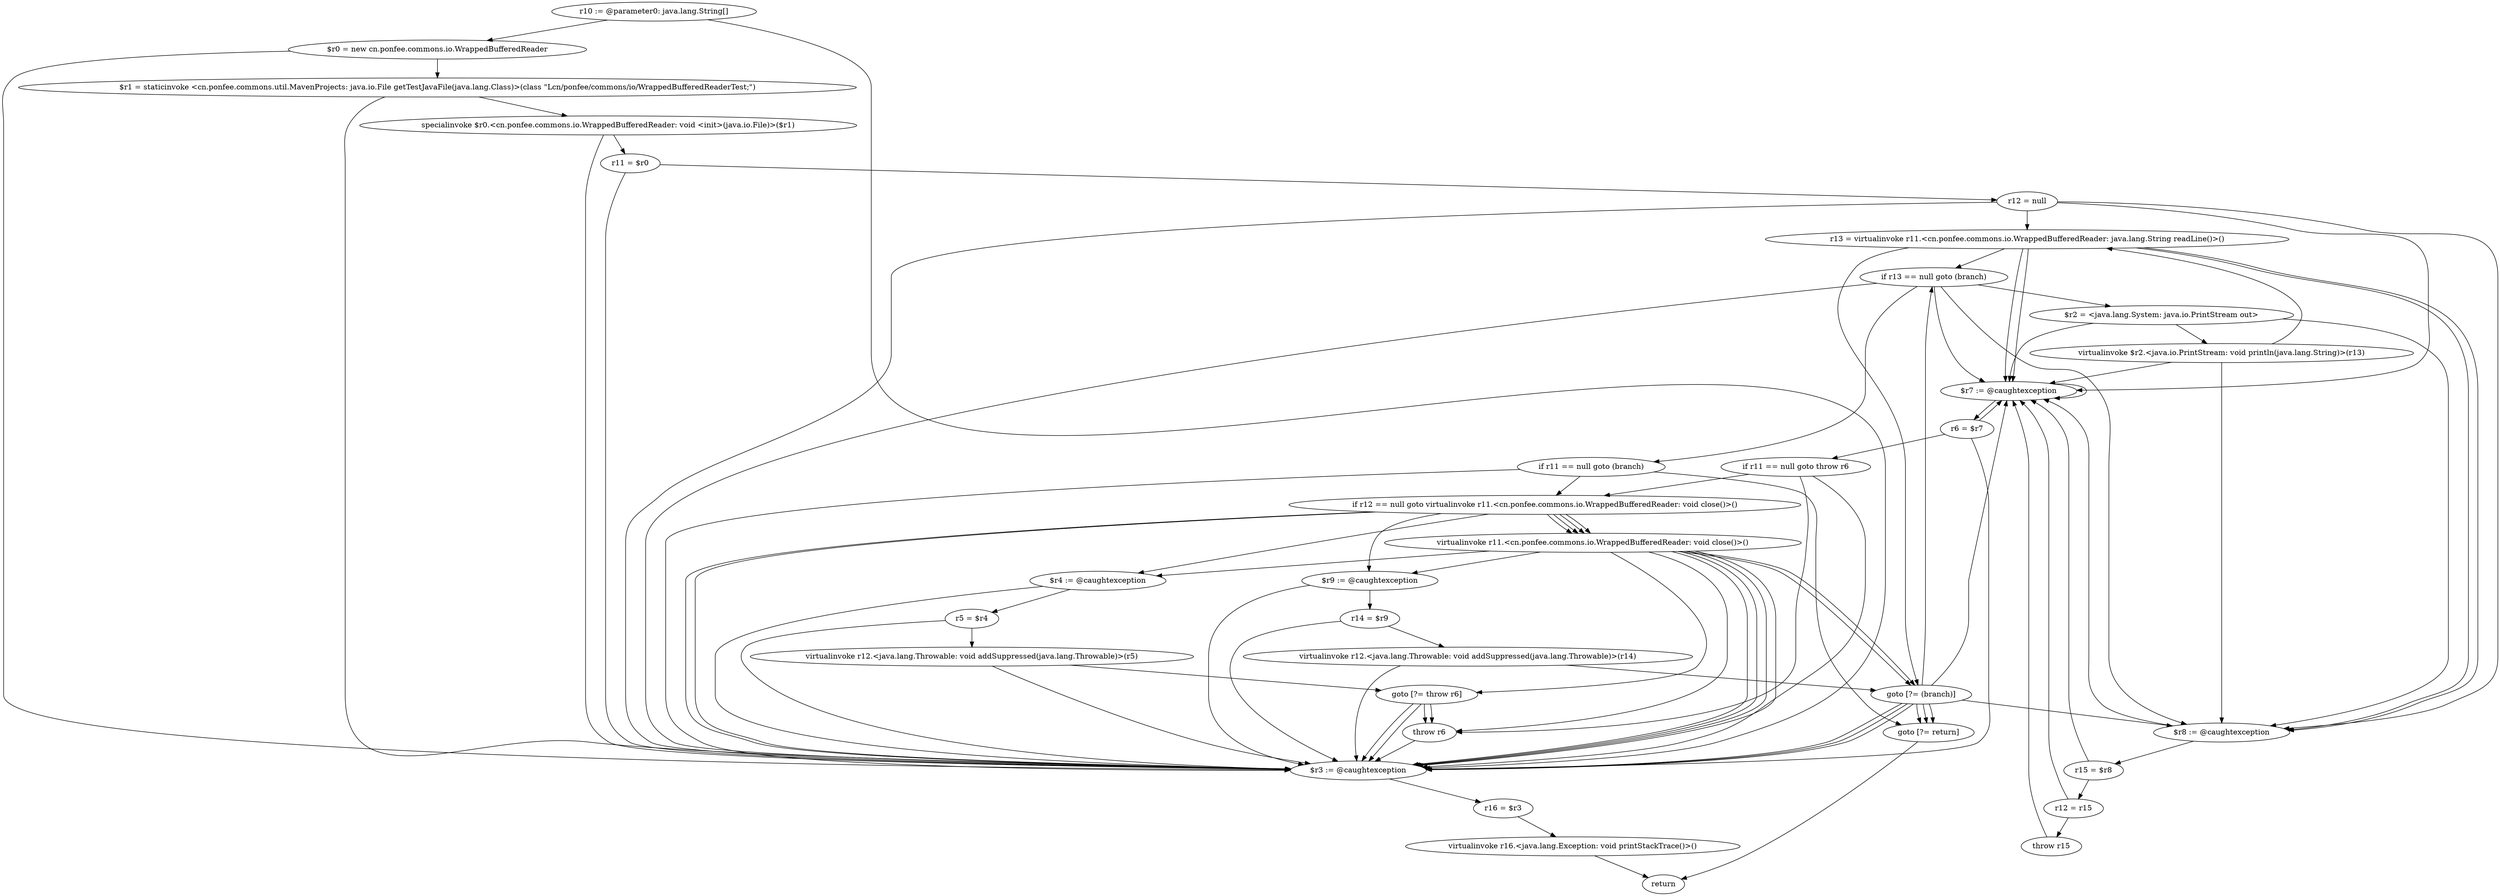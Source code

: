 digraph "unitGraph" {
    "r10 := @parameter0: java.lang.String[]"
    "$r0 = new cn.ponfee.commons.io.WrappedBufferedReader"
    "$r1 = staticinvoke <cn.ponfee.commons.util.MavenProjects: java.io.File getTestJavaFile(java.lang.Class)>(class \"Lcn/ponfee/commons/io/WrappedBufferedReaderTest;\")"
    "specialinvoke $r0.<cn.ponfee.commons.io.WrappedBufferedReader: void <init>(java.io.File)>($r1)"
    "r11 = $r0"
    "r12 = null"
    "r13 = virtualinvoke r11.<cn.ponfee.commons.io.WrappedBufferedReader: java.lang.String readLine()>()"
    "if r13 == null goto (branch)"
    "$r2 = <java.lang.System: java.io.PrintStream out>"
    "virtualinvoke $r2.<java.io.PrintStream: void println(java.lang.String)>(r13)"
    "goto [?= (branch)]"
    "if r11 == null goto (branch)"
    "if r12 == null goto virtualinvoke r11.<cn.ponfee.commons.io.WrappedBufferedReader: void close()>()"
    "virtualinvoke r11.<cn.ponfee.commons.io.WrappedBufferedReader: void close()>()"
    "$r9 := @caughtexception"
    "r14 = $r9"
    "virtualinvoke r12.<java.lang.Throwable: void addSuppressed(java.lang.Throwable)>(r14)"
    "$r8 := @caughtexception"
    "r15 = $r8"
    "r12 = r15"
    "throw r15"
    "$r7 := @caughtexception"
    "r6 = $r7"
    "if r11 == null goto throw r6"
    "goto [?= throw r6]"
    "$r4 := @caughtexception"
    "r5 = $r4"
    "virtualinvoke r12.<java.lang.Throwable: void addSuppressed(java.lang.Throwable)>(r5)"
    "throw r6"
    "goto [?= return]"
    "$r3 := @caughtexception"
    "r16 = $r3"
    "virtualinvoke r16.<java.lang.Exception: void printStackTrace()>()"
    "return"
    "r10 := @parameter0: java.lang.String[]"->"$r0 = new cn.ponfee.commons.io.WrappedBufferedReader";
    "r10 := @parameter0: java.lang.String[]"->"$r3 := @caughtexception";
    "$r0 = new cn.ponfee.commons.io.WrappedBufferedReader"->"$r1 = staticinvoke <cn.ponfee.commons.util.MavenProjects: java.io.File getTestJavaFile(java.lang.Class)>(class \"Lcn/ponfee/commons/io/WrappedBufferedReaderTest;\")";
    "$r0 = new cn.ponfee.commons.io.WrappedBufferedReader"->"$r3 := @caughtexception";
    "$r1 = staticinvoke <cn.ponfee.commons.util.MavenProjects: java.io.File getTestJavaFile(java.lang.Class)>(class \"Lcn/ponfee/commons/io/WrappedBufferedReaderTest;\")"->"specialinvoke $r0.<cn.ponfee.commons.io.WrappedBufferedReader: void <init>(java.io.File)>($r1)";
    "$r1 = staticinvoke <cn.ponfee.commons.util.MavenProjects: java.io.File getTestJavaFile(java.lang.Class)>(class \"Lcn/ponfee/commons/io/WrappedBufferedReaderTest;\")"->"$r3 := @caughtexception";
    "specialinvoke $r0.<cn.ponfee.commons.io.WrappedBufferedReader: void <init>(java.io.File)>($r1)"->"r11 = $r0";
    "specialinvoke $r0.<cn.ponfee.commons.io.WrappedBufferedReader: void <init>(java.io.File)>($r1)"->"$r3 := @caughtexception";
    "r11 = $r0"->"r12 = null";
    "r11 = $r0"->"$r3 := @caughtexception";
    "r12 = null"->"$r8 := @caughtexception";
    "r12 = null"->"$r3 := @caughtexception";
    "r12 = null"->"$r7 := @caughtexception";
    "r12 = null"->"r13 = virtualinvoke r11.<cn.ponfee.commons.io.WrappedBufferedReader: java.lang.String readLine()>()";
    "r13 = virtualinvoke r11.<cn.ponfee.commons.io.WrappedBufferedReader: java.lang.String readLine()>()"->"$r8 := @caughtexception";
    "r13 = virtualinvoke r11.<cn.ponfee.commons.io.WrappedBufferedReader: java.lang.String readLine()>()"->"$r7 := @caughtexception";
    "r13 = virtualinvoke r11.<cn.ponfee.commons.io.WrappedBufferedReader: java.lang.String readLine()>()"->"if r13 == null goto (branch)";
    "if r13 == null goto (branch)"->"$r8 := @caughtexception";
    "if r13 == null goto (branch)"->"$r3 := @caughtexception";
    "if r13 == null goto (branch)"->"$r7 := @caughtexception";
    "if r13 == null goto (branch)"->"$r2 = <java.lang.System: java.io.PrintStream out>";
    "if r13 == null goto (branch)"->"if r11 == null goto (branch)";
    "$r2 = <java.lang.System: java.io.PrintStream out>"->"$r8 := @caughtexception";
    "$r2 = <java.lang.System: java.io.PrintStream out>"->"$r7 := @caughtexception";
    "$r2 = <java.lang.System: java.io.PrintStream out>"->"virtualinvoke $r2.<java.io.PrintStream: void println(java.lang.String)>(r13)";
    "virtualinvoke $r2.<java.io.PrintStream: void println(java.lang.String)>(r13)"->"$r8 := @caughtexception";
    "virtualinvoke $r2.<java.io.PrintStream: void println(java.lang.String)>(r13)"->"$r7 := @caughtexception";
    "virtualinvoke $r2.<java.io.PrintStream: void println(java.lang.String)>(r13)"->"r13 = virtualinvoke r11.<cn.ponfee.commons.io.WrappedBufferedReader: java.lang.String readLine()>()";
    "r13 = virtualinvoke r11.<cn.ponfee.commons.io.WrappedBufferedReader: java.lang.String readLine()>()"->"$r8 := @caughtexception";
    "r13 = virtualinvoke r11.<cn.ponfee.commons.io.WrappedBufferedReader: java.lang.String readLine()>()"->"$r7 := @caughtexception";
    "r13 = virtualinvoke r11.<cn.ponfee.commons.io.WrappedBufferedReader: java.lang.String readLine()>()"->"goto [?= (branch)]";
    "goto [?= (branch)]"->"$r8 := @caughtexception";
    "goto [?= (branch)]"->"$r7 := @caughtexception";
    "goto [?= (branch)]"->"if r13 == null goto (branch)";
    "if r11 == null goto (branch)"->"if r12 == null goto virtualinvoke r11.<cn.ponfee.commons.io.WrappedBufferedReader: void close()>()";
    "if r11 == null goto (branch)"->"goto [?= return]";
    "if r11 == null goto (branch)"->"$r3 := @caughtexception";
    "if r12 == null goto virtualinvoke r11.<cn.ponfee.commons.io.WrappedBufferedReader: void close()>()"->"virtualinvoke r11.<cn.ponfee.commons.io.WrappedBufferedReader: void close()>()";
    "if r12 == null goto virtualinvoke r11.<cn.ponfee.commons.io.WrappedBufferedReader: void close()>()"->"virtualinvoke r11.<cn.ponfee.commons.io.WrappedBufferedReader: void close()>()";
    "if r12 == null goto virtualinvoke r11.<cn.ponfee.commons.io.WrappedBufferedReader: void close()>()"->"$r9 := @caughtexception";
    "if r12 == null goto virtualinvoke r11.<cn.ponfee.commons.io.WrappedBufferedReader: void close()>()"->"$r3 := @caughtexception";
    "virtualinvoke r11.<cn.ponfee.commons.io.WrappedBufferedReader: void close()>()"->"$r9 := @caughtexception";
    "virtualinvoke r11.<cn.ponfee.commons.io.WrappedBufferedReader: void close()>()"->"$r3 := @caughtexception";
    "virtualinvoke r11.<cn.ponfee.commons.io.WrappedBufferedReader: void close()>()"->"goto [?= (branch)]";
    "goto [?= (branch)]"->"goto [?= return]";
    "goto [?= (branch)]"->"$r3 := @caughtexception";
    "$r9 := @caughtexception"->"r14 = $r9";
    "$r9 := @caughtexception"->"$r3 := @caughtexception";
    "r14 = $r9"->"virtualinvoke r12.<java.lang.Throwable: void addSuppressed(java.lang.Throwable)>(r14)";
    "r14 = $r9"->"$r3 := @caughtexception";
    "virtualinvoke r12.<java.lang.Throwable: void addSuppressed(java.lang.Throwable)>(r14)"->"goto [?= (branch)]";
    "virtualinvoke r12.<java.lang.Throwable: void addSuppressed(java.lang.Throwable)>(r14)"->"$r3 := @caughtexception";
    "goto [?= (branch)]"->"goto [?= return]";
    "goto [?= (branch)]"->"$r3 := @caughtexception";
    "virtualinvoke r11.<cn.ponfee.commons.io.WrappedBufferedReader: void close()>()"->"goto [?= (branch)]";
    "virtualinvoke r11.<cn.ponfee.commons.io.WrappedBufferedReader: void close()>()"->"$r3 := @caughtexception";
    "goto [?= (branch)]"->"goto [?= return]";
    "goto [?= (branch)]"->"$r3 := @caughtexception";
    "$r8 := @caughtexception"->"r15 = $r8";
    "$r8 := @caughtexception"->"$r7 := @caughtexception";
    "r15 = $r8"->"r12 = r15";
    "r15 = $r8"->"$r7 := @caughtexception";
    "r12 = r15"->"throw r15";
    "r12 = r15"->"$r7 := @caughtexception";
    "throw r15"->"$r7 := @caughtexception";
    "$r7 := @caughtexception"->"r6 = $r7";
    "$r7 := @caughtexception"->"$r7 := @caughtexception";
    "r6 = $r7"->"$r7 := @caughtexception";
    "r6 = $r7"->"$r3 := @caughtexception";
    "r6 = $r7"->"if r11 == null goto throw r6";
    "if r11 == null goto throw r6"->"if r12 == null goto virtualinvoke r11.<cn.ponfee.commons.io.WrappedBufferedReader: void close()>()";
    "if r11 == null goto throw r6"->"throw r6";
    "if r11 == null goto throw r6"->"$r3 := @caughtexception";
    "if r12 == null goto virtualinvoke r11.<cn.ponfee.commons.io.WrappedBufferedReader: void close()>()"->"virtualinvoke r11.<cn.ponfee.commons.io.WrappedBufferedReader: void close()>()";
    "if r12 == null goto virtualinvoke r11.<cn.ponfee.commons.io.WrappedBufferedReader: void close()>()"->"virtualinvoke r11.<cn.ponfee.commons.io.WrappedBufferedReader: void close()>()";
    "if r12 == null goto virtualinvoke r11.<cn.ponfee.commons.io.WrappedBufferedReader: void close()>()"->"$r4 := @caughtexception";
    "if r12 == null goto virtualinvoke r11.<cn.ponfee.commons.io.WrappedBufferedReader: void close()>()"->"$r3 := @caughtexception";
    "virtualinvoke r11.<cn.ponfee.commons.io.WrappedBufferedReader: void close()>()"->"$r4 := @caughtexception";
    "virtualinvoke r11.<cn.ponfee.commons.io.WrappedBufferedReader: void close()>()"->"$r3 := @caughtexception";
    "virtualinvoke r11.<cn.ponfee.commons.io.WrappedBufferedReader: void close()>()"->"goto [?= throw r6]";
    "goto [?= throw r6]"->"throw r6";
    "goto [?= throw r6]"->"$r3 := @caughtexception";
    "$r4 := @caughtexception"->"r5 = $r4";
    "$r4 := @caughtexception"->"$r3 := @caughtexception";
    "r5 = $r4"->"virtualinvoke r12.<java.lang.Throwable: void addSuppressed(java.lang.Throwable)>(r5)";
    "r5 = $r4"->"$r3 := @caughtexception";
    "virtualinvoke r12.<java.lang.Throwable: void addSuppressed(java.lang.Throwable)>(r5)"->"goto [?= throw r6]";
    "virtualinvoke r12.<java.lang.Throwable: void addSuppressed(java.lang.Throwable)>(r5)"->"$r3 := @caughtexception";
    "goto [?= throw r6]"->"throw r6";
    "goto [?= throw r6]"->"$r3 := @caughtexception";
    "virtualinvoke r11.<cn.ponfee.commons.io.WrappedBufferedReader: void close()>()"->"throw r6";
    "virtualinvoke r11.<cn.ponfee.commons.io.WrappedBufferedReader: void close()>()"->"$r3 := @caughtexception";
    "throw r6"->"$r3 := @caughtexception";
    "goto [?= return]"->"return";
    "$r3 := @caughtexception"->"r16 = $r3";
    "r16 = $r3"->"virtualinvoke r16.<java.lang.Exception: void printStackTrace()>()";
    "virtualinvoke r16.<java.lang.Exception: void printStackTrace()>()"->"return";
}
